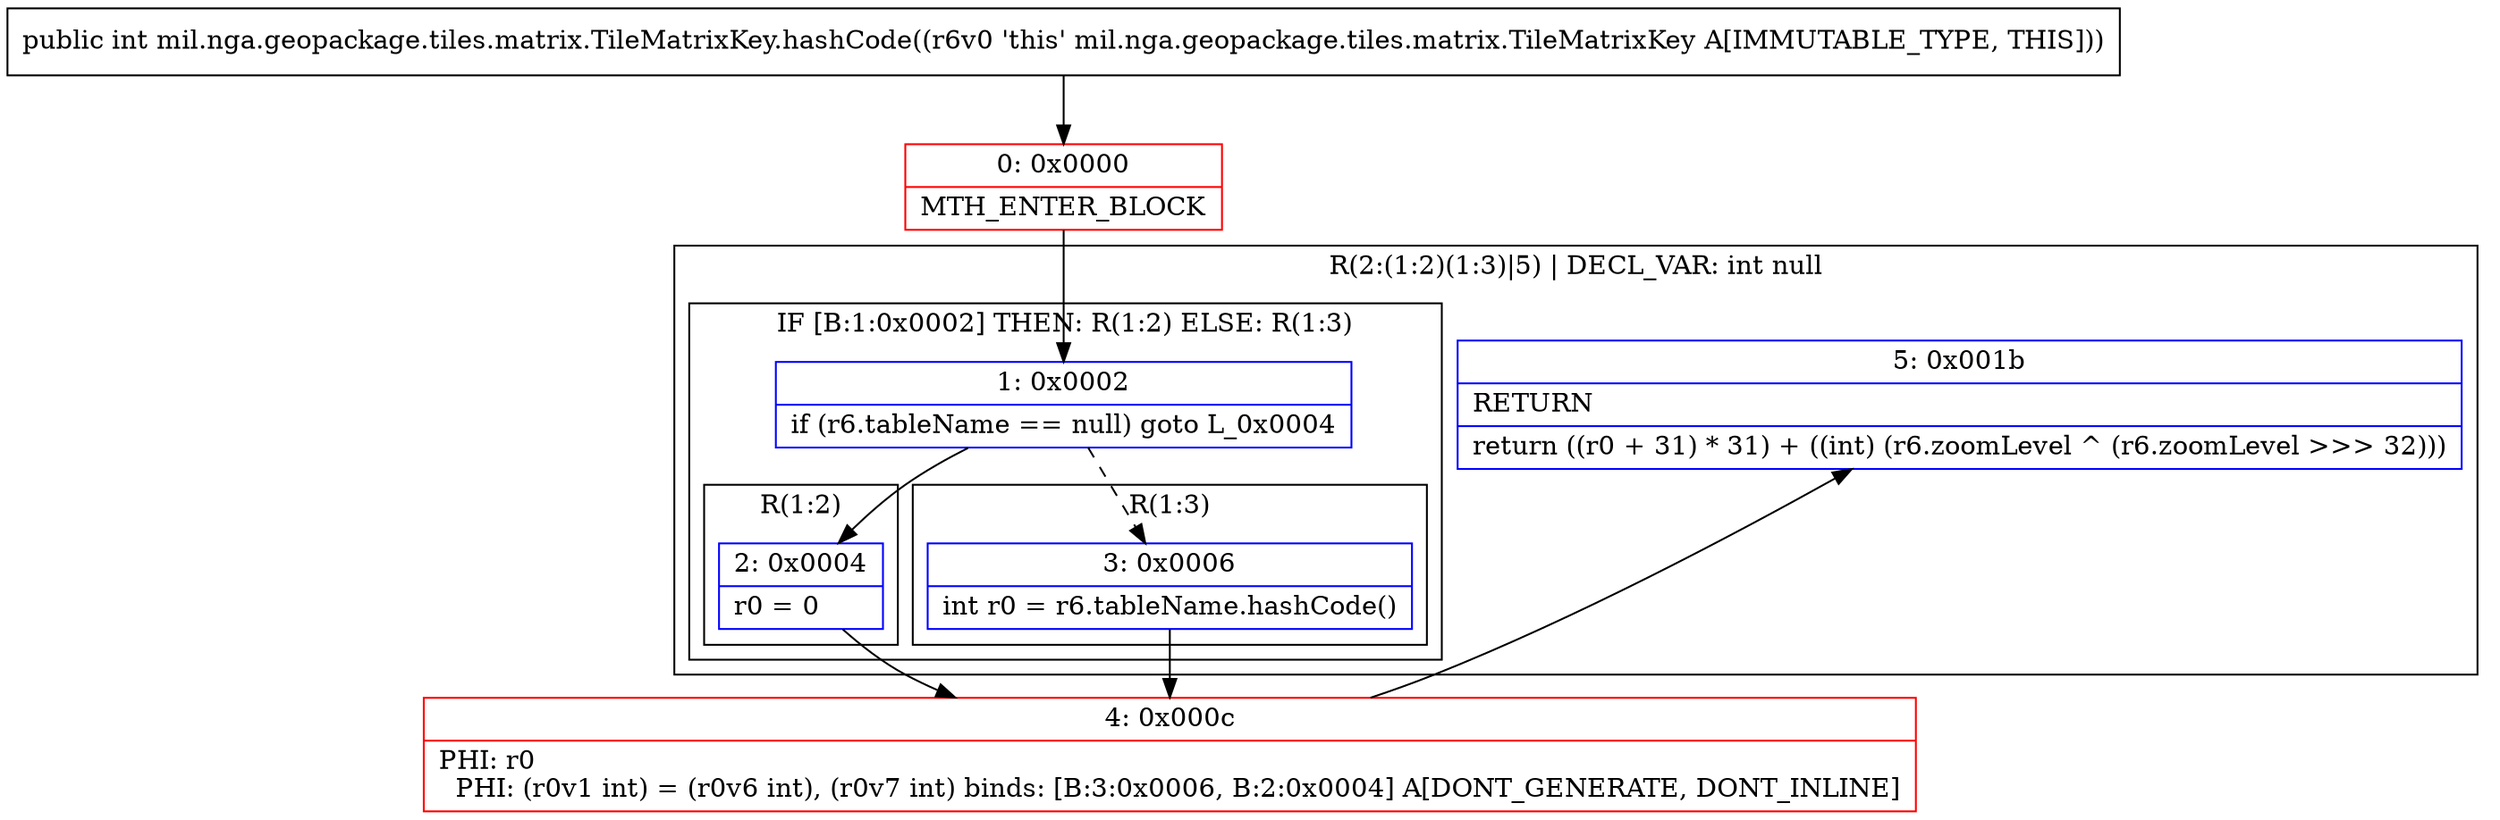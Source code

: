digraph "CFG formil.nga.geopackage.tiles.matrix.TileMatrixKey.hashCode()I" {
subgraph cluster_Region_253128956 {
label = "R(2:(1:2)(1:3)|5) | DECL_VAR: int null\l";
node [shape=record,color=blue];
subgraph cluster_IfRegion_794296054 {
label = "IF [B:1:0x0002] THEN: R(1:2) ELSE: R(1:3)";
node [shape=record,color=blue];
Node_1 [shape=record,label="{1\:\ 0x0002|if (r6.tableName == null) goto L_0x0004\l}"];
subgraph cluster_Region_312367651 {
label = "R(1:2)";
node [shape=record,color=blue];
Node_2 [shape=record,label="{2\:\ 0x0004|r0 = 0\l}"];
}
subgraph cluster_Region_54700838 {
label = "R(1:3)";
node [shape=record,color=blue];
Node_3 [shape=record,label="{3\:\ 0x0006|int r0 = r6.tableName.hashCode()\l}"];
}
}
Node_5 [shape=record,label="{5\:\ 0x001b|RETURN\l|return ((r0 + 31) * 31) + ((int) (r6.zoomLevel ^ (r6.zoomLevel \>\>\> 32)))\l}"];
}
Node_0 [shape=record,color=red,label="{0\:\ 0x0000|MTH_ENTER_BLOCK\l}"];
Node_4 [shape=record,color=red,label="{4\:\ 0x000c|PHI: r0 \l  PHI: (r0v1 int) = (r0v6 int), (r0v7 int) binds: [B:3:0x0006, B:2:0x0004] A[DONT_GENERATE, DONT_INLINE]\l}"];
MethodNode[shape=record,label="{public int mil.nga.geopackage.tiles.matrix.TileMatrixKey.hashCode((r6v0 'this' mil.nga.geopackage.tiles.matrix.TileMatrixKey A[IMMUTABLE_TYPE, THIS])) }"];
MethodNode -> Node_0;
Node_1 -> Node_2;
Node_1 -> Node_3[style=dashed];
Node_2 -> Node_4;
Node_3 -> Node_4;
Node_0 -> Node_1;
Node_4 -> Node_5;
}

